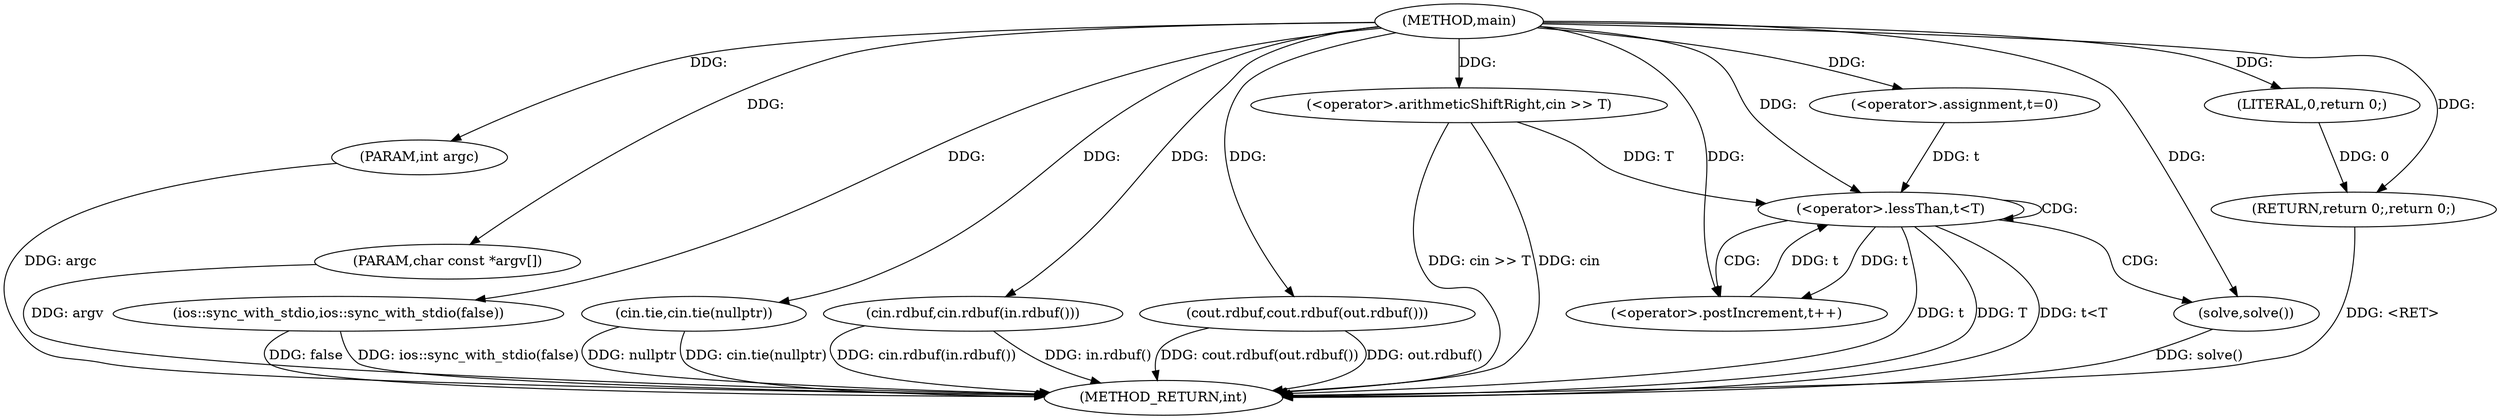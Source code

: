 digraph "main" {  
"1000302" [label = "(METHOD,main)" ]
"1000333" [label = "(METHOD_RETURN,int)" ]
"1000303" [label = "(PARAM,int argc)" ]
"1000304" [label = "(PARAM,char const *argv[])" ]
"1000306" [label = "(ios::sync_with_stdio,ios::sync_with_stdio(false))" ]
"1000308" [label = "(cin.tie,cin.tie(nullptr))" ]
"1000311" [label = "(cin.rdbuf,cin.rdbuf(in.rdbuf()))" ]
"1000314" [label = "(cout.rdbuf,cout.rdbuf(out.rdbuf()))" ]
"1000317" [label = "(<operator>.arithmeticShiftRight,cin >> T)" ]
"1000331" [label = "(RETURN,return 0;,return 0;)" ]
"1000322" [label = "(<operator>.assignment,t=0)" ]
"1000325" [label = "(<operator>.lessThan,t<T)" ]
"1000328" [label = "(<operator>.postIncrement,t++)" ]
"1000330" [label = "(solve,solve())" ]
"1000332" [label = "(LITERAL,0,return 0;)" ]
  "1000303" -> "1000333"  [ label = "DDG: argc"] 
  "1000304" -> "1000333"  [ label = "DDG: argv"] 
  "1000306" -> "1000333"  [ label = "DDG: ios::sync_with_stdio(false)"] 
  "1000308" -> "1000333"  [ label = "DDG: cin.tie(nullptr)"] 
  "1000311" -> "1000333"  [ label = "DDG: in.rdbuf()"] 
  "1000311" -> "1000333"  [ label = "DDG: cin.rdbuf(in.rdbuf())"] 
  "1000314" -> "1000333"  [ label = "DDG: out.rdbuf()"] 
  "1000314" -> "1000333"  [ label = "DDG: cout.rdbuf(out.rdbuf())"] 
  "1000317" -> "1000333"  [ label = "DDG: cin >> T"] 
  "1000325" -> "1000333"  [ label = "DDG: t"] 
  "1000325" -> "1000333"  [ label = "DDG: T"] 
  "1000325" -> "1000333"  [ label = "DDG: t<T"] 
  "1000330" -> "1000333"  [ label = "DDG: solve()"] 
  "1000331" -> "1000333"  [ label = "DDG: <RET>"] 
  "1000317" -> "1000333"  [ label = "DDG: cin"] 
  "1000308" -> "1000333"  [ label = "DDG: nullptr"] 
  "1000306" -> "1000333"  [ label = "DDG: false"] 
  "1000302" -> "1000303"  [ label = "DDG: "] 
  "1000302" -> "1000304"  [ label = "DDG: "] 
  "1000332" -> "1000331"  [ label = "DDG: 0"] 
  "1000302" -> "1000331"  [ label = "DDG: "] 
  "1000302" -> "1000306"  [ label = "DDG: "] 
  "1000302" -> "1000308"  [ label = "DDG: "] 
  "1000302" -> "1000311"  [ label = "DDG: "] 
  "1000302" -> "1000314"  [ label = "DDG: "] 
  "1000302" -> "1000317"  [ label = "DDG: "] 
  "1000302" -> "1000322"  [ label = "DDG: "] 
  "1000302" -> "1000330"  [ label = "DDG: "] 
  "1000302" -> "1000332"  [ label = "DDG: "] 
  "1000322" -> "1000325"  [ label = "DDG: t"] 
  "1000328" -> "1000325"  [ label = "DDG: t"] 
  "1000302" -> "1000325"  [ label = "DDG: "] 
  "1000317" -> "1000325"  [ label = "DDG: T"] 
  "1000325" -> "1000328"  [ label = "DDG: t"] 
  "1000302" -> "1000328"  [ label = "DDG: "] 
  "1000325" -> "1000328"  [ label = "CDG: "] 
  "1000325" -> "1000325"  [ label = "CDG: "] 
  "1000325" -> "1000330"  [ label = "CDG: "] 
}
